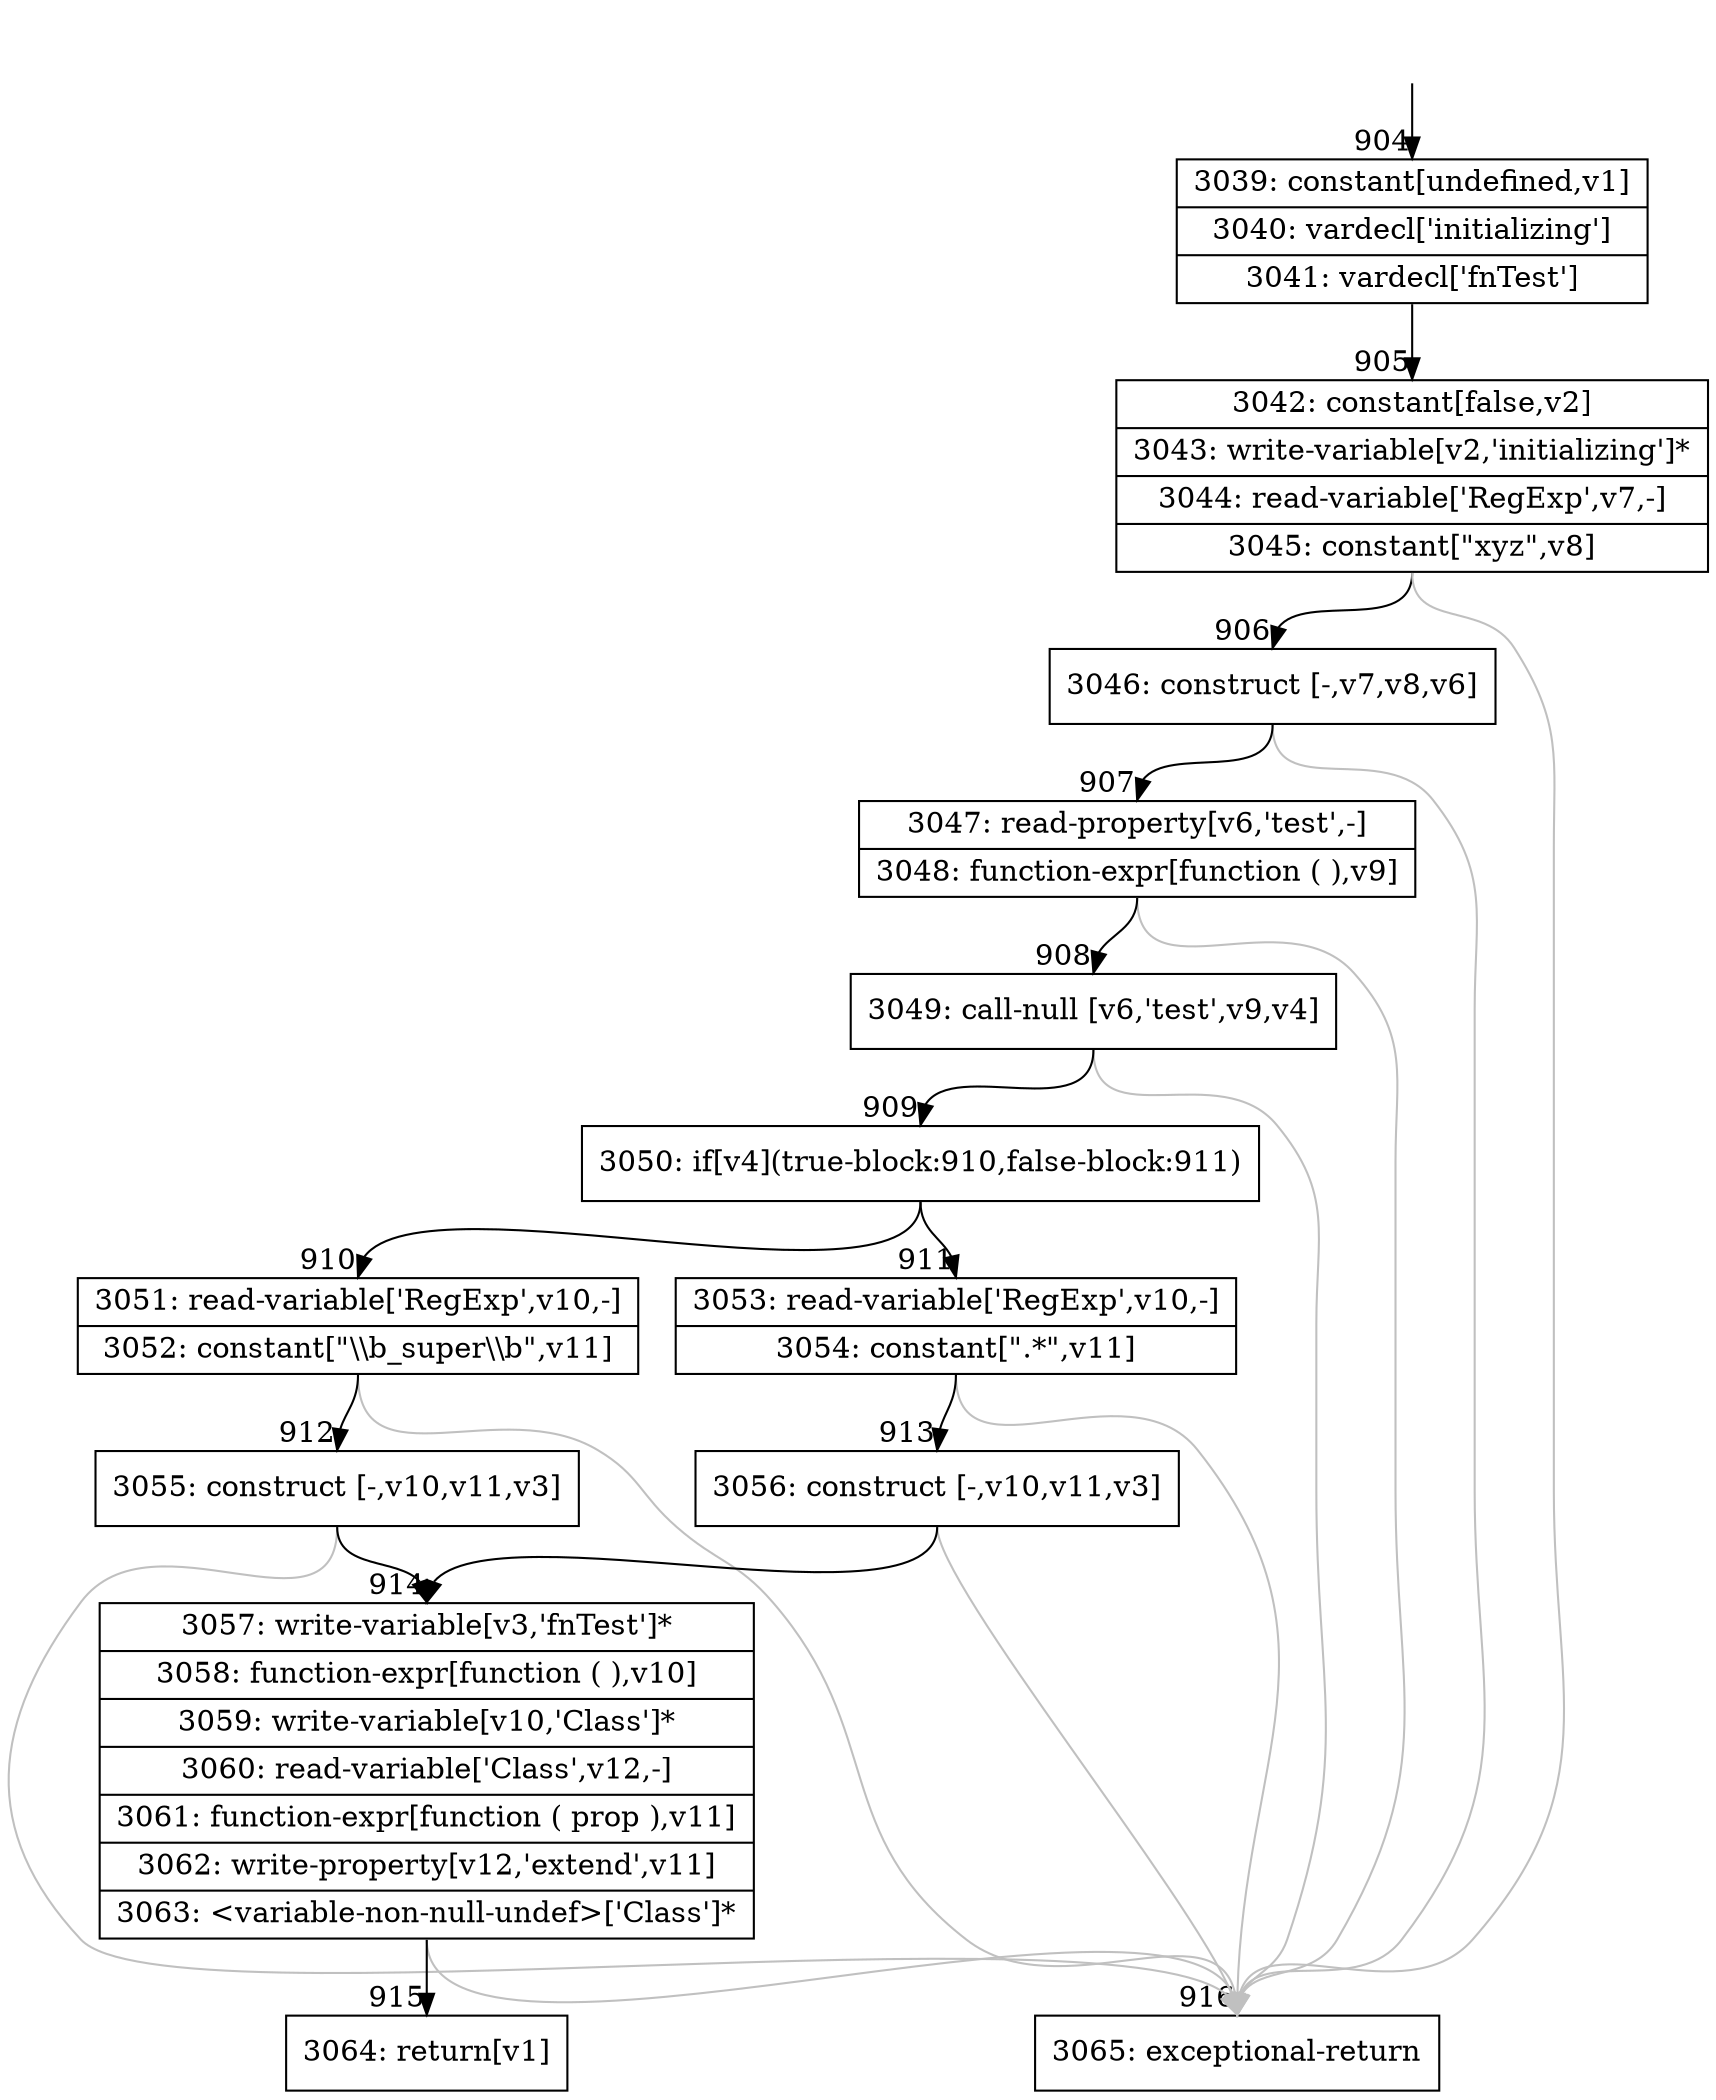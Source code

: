 digraph {
rankdir="TD"
BB_entry59[shape=none,label=""];
BB_entry59 -> BB904 [tailport=s, headport=n, headlabel="    904"]
BB904 [shape=record label="{3039: constant[undefined,v1]|3040: vardecl['initializing']|3041: vardecl['fnTest']}" ] 
BB904 -> BB905 [tailport=s, headport=n, headlabel="      905"]
BB905 [shape=record label="{3042: constant[false,v2]|3043: write-variable[v2,'initializing']*|3044: read-variable['RegExp',v7,-]|3045: constant[\"xyz\",v8]}" ] 
BB905 -> BB906 [tailport=s, headport=n, headlabel="      906"]
BB905 -> BB916 [tailport=s, headport=n, color=gray, headlabel="      916"]
BB906 [shape=record label="{3046: construct [-,v7,v8,v6]}" ] 
BB906 -> BB907 [tailport=s, headport=n, headlabel="      907"]
BB906 -> BB916 [tailport=s, headport=n, color=gray]
BB907 [shape=record label="{3047: read-property[v6,'test',-]|3048: function-expr[function ( ),v9]}" ] 
BB907 -> BB908 [tailport=s, headport=n, headlabel="      908"]
BB907 -> BB916 [tailport=s, headport=n, color=gray]
BB908 [shape=record label="{3049: call-null [v6,'test',v9,v4]}" ] 
BB908 -> BB909 [tailport=s, headport=n, headlabel="      909"]
BB908 -> BB916 [tailport=s, headport=n, color=gray]
BB909 [shape=record label="{3050: if[v4](true-block:910,false-block:911)}" ] 
BB909 -> BB910 [tailport=s, headport=n, headlabel="      910"]
BB909 -> BB911 [tailport=s, headport=n, headlabel="      911"]
BB910 [shape=record label="{3051: read-variable['RegExp',v10,-]|3052: constant[\"\\\\b_super\\\\b\",v11]}" ] 
BB910 -> BB912 [tailport=s, headport=n, headlabel="      912"]
BB910 -> BB916 [tailport=s, headport=n, color=gray]
BB911 [shape=record label="{3053: read-variable['RegExp',v10,-]|3054: constant[\".*\",v11]}" ] 
BB911 -> BB913 [tailport=s, headport=n, headlabel="      913"]
BB911 -> BB916 [tailport=s, headport=n, color=gray]
BB912 [shape=record label="{3055: construct [-,v10,v11,v3]}" ] 
BB912 -> BB914 [tailport=s, headport=n, headlabel="      914"]
BB912 -> BB916 [tailport=s, headport=n, color=gray]
BB913 [shape=record label="{3056: construct [-,v10,v11,v3]}" ] 
BB913 -> BB914 [tailport=s, headport=n]
BB913 -> BB916 [tailport=s, headport=n, color=gray]
BB914 [shape=record label="{3057: write-variable[v3,'fnTest']*|3058: function-expr[function ( ),v10]|3059: write-variable[v10,'Class']*|3060: read-variable['Class',v12,-]|3061: function-expr[function ( prop ),v11]|3062: write-property[v12,'extend',v11]|3063: \<variable-non-null-undef\>['Class']*}" ] 
BB914 -> BB915 [tailport=s, headport=n, headlabel="      915"]
BB914 -> BB916 [tailport=s, headport=n, color=gray]
BB915 [shape=record label="{3064: return[v1]}" ] 
BB916 [shape=record label="{3065: exceptional-return}" ] 
//#$~ 789
}
